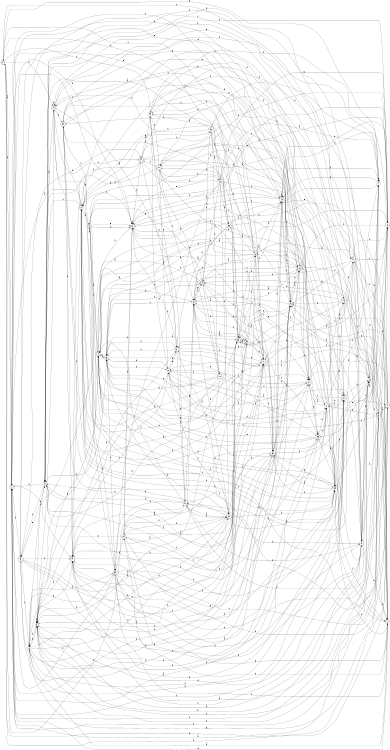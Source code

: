 digraph n41_7 {
__start0 [label="" shape="none"];

rankdir=LR;
size="8,5";

s0 [style="rounded,filled", color="black", fillcolor="white" shape="doublecircle", label="0"];
s1 [style="rounded,filled", color="black", fillcolor="white" shape="doublecircle", label="1"];
s2 [style="rounded,filled", color="black", fillcolor="white" shape="doublecircle", label="2"];
s3 [style="rounded,filled", color="black", fillcolor="white" shape="doublecircle", label="3"];
s4 [style="rounded,filled", color="black", fillcolor="white" shape="doublecircle", label="4"];
s5 [style="filled", color="black", fillcolor="white" shape="circle", label="5"];
s6 [style="filled", color="black", fillcolor="white" shape="circle", label="6"];
s7 [style="rounded,filled", color="black", fillcolor="white" shape="doublecircle", label="7"];
s8 [style="filled", color="black", fillcolor="white" shape="circle", label="8"];
s9 [style="rounded,filled", color="black", fillcolor="white" shape="doublecircle", label="9"];
s10 [style="rounded,filled", color="black", fillcolor="white" shape="doublecircle", label="10"];
s11 [style="rounded,filled", color="black", fillcolor="white" shape="doublecircle", label="11"];
s12 [style="filled", color="black", fillcolor="white" shape="circle", label="12"];
s13 [style="filled", color="black", fillcolor="white" shape="circle", label="13"];
s14 [style="filled", color="black", fillcolor="white" shape="circle", label="14"];
s15 [style="rounded,filled", color="black", fillcolor="white" shape="doublecircle", label="15"];
s16 [style="filled", color="black", fillcolor="white" shape="circle", label="16"];
s17 [style="rounded,filled", color="black", fillcolor="white" shape="doublecircle", label="17"];
s18 [style="rounded,filled", color="black", fillcolor="white" shape="doublecircle", label="18"];
s19 [style="rounded,filled", color="black", fillcolor="white" shape="doublecircle", label="19"];
s20 [style="rounded,filled", color="black", fillcolor="white" shape="doublecircle", label="20"];
s21 [style="rounded,filled", color="black", fillcolor="white" shape="doublecircle", label="21"];
s22 [style="filled", color="black", fillcolor="white" shape="circle", label="22"];
s23 [style="filled", color="black", fillcolor="white" shape="circle", label="23"];
s24 [style="rounded,filled", color="black", fillcolor="white" shape="doublecircle", label="24"];
s25 [style="filled", color="black", fillcolor="white" shape="circle", label="25"];
s26 [style="rounded,filled", color="black", fillcolor="white" shape="doublecircle", label="26"];
s27 [style="rounded,filled", color="black", fillcolor="white" shape="doublecircle", label="27"];
s28 [style="filled", color="black", fillcolor="white" shape="circle", label="28"];
s29 [style="filled", color="black", fillcolor="white" shape="circle", label="29"];
s30 [style="filled", color="black", fillcolor="white" shape="circle", label="30"];
s31 [style="filled", color="black", fillcolor="white" shape="circle", label="31"];
s32 [style="filled", color="black", fillcolor="white" shape="circle", label="32"];
s33 [style="filled", color="black", fillcolor="white" shape="circle", label="33"];
s34 [style="filled", color="black", fillcolor="white" shape="circle", label="34"];
s35 [style="rounded,filled", color="black", fillcolor="white" shape="doublecircle", label="35"];
s36 [style="filled", color="black", fillcolor="white" shape="circle", label="36"];
s37 [style="filled", color="black", fillcolor="white" shape="circle", label="37"];
s38 [style="filled", color="black", fillcolor="white" shape="circle", label="38"];
s39 [style="filled", color="black", fillcolor="white" shape="circle", label="39"];
s40 [style="rounded,filled", color="black", fillcolor="white" shape="doublecircle", label="40"];
s41 [style="filled", color="black", fillcolor="white" shape="circle", label="41"];
s42 [style="filled", color="black", fillcolor="white" shape="circle", label="42"];
s43 [style="rounded,filled", color="black", fillcolor="white" shape="doublecircle", label="43"];
s44 [style="rounded,filled", color="black", fillcolor="white" shape="doublecircle", label="44"];
s45 [style="filled", color="black", fillcolor="white" shape="circle", label="45"];
s46 [style="rounded,filled", color="black", fillcolor="white" shape="doublecircle", label="46"];
s47 [style="filled", color="black", fillcolor="white" shape="circle", label="47"];
s48 [style="filled", color="black", fillcolor="white" shape="circle", label="48"];
s49 [style="filled", color="black", fillcolor="white" shape="circle", label="49"];
s50 [style="rounded,filled", color="black", fillcolor="white" shape="doublecircle", label="50"];
s0 -> s1 [label="a"];
s0 -> s40 [label="b"];
s0 -> s47 [label="c"];
s0 -> s49 [label="d"];
s0 -> s14 [label="e"];
s0 -> s24 [label="f"];
s0 -> s23 [label="g"];
s0 -> s41 [label="h"];
s1 -> s2 [label="a"];
s1 -> s43 [label="b"];
s1 -> s16 [label="c"];
s1 -> s39 [label="d"];
s1 -> s19 [label="e"];
s1 -> s21 [label="f"];
s1 -> s0 [label="g"];
s1 -> s16 [label="h"];
s2 -> s3 [label="a"];
s2 -> s29 [label="b"];
s2 -> s42 [label="c"];
s2 -> s50 [label="d"];
s2 -> s35 [label="e"];
s2 -> s47 [label="f"];
s2 -> s32 [label="g"];
s2 -> s17 [label="h"];
s3 -> s4 [label="a"];
s3 -> s16 [label="b"];
s3 -> s7 [label="c"];
s3 -> s25 [label="d"];
s3 -> s16 [label="e"];
s3 -> s29 [label="f"];
s3 -> s18 [label="g"];
s3 -> s18 [label="h"];
s4 -> s5 [label="a"];
s4 -> s16 [label="b"];
s4 -> s22 [label="c"];
s4 -> s7 [label="d"];
s4 -> s17 [label="e"];
s4 -> s38 [label="f"];
s4 -> s31 [label="g"];
s4 -> s3 [label="h"];
s5 -> s5 [label="a"];
s5 -> s6 [label="b"];
s5 -> s42 [label="c"];
s5 -> s13 [label="d"];
s5 -> s13 [label="e"];
s5 -> s30 [label="f"];
s5 -> s21 [label="g"];
s5 -> s23 [label="h"];
s6 -> s7 [label="a"];
s6 -> s20 [label="b"];
s6 -> s6 [label="c"];
s6 -> s21 [label="d"];
s6 -> s33 [label="e"];
s6 -> s20 [label="f"];
s6 -> s5 [label="g"];
s6 -> s39 [label="h"];
s7 -> s8 [label="a"];
s7 -> s34 [label="b"];
s7 -> s9 [label="c"];
s7 -> s31 [label="d"];
s7 -> s1 [label="e"];
s7 -> s33 [label="f"];
s7 -> s34 [label="g"];
s7 -> s47 [label="h"];
s8 -> s9 [label="a"];
s8 -> s11 [label="b"];
s8 -> s0 [label="c"];
s8 -> s15 [label="d"];
s8 -> s38 [label="e"];
s8 -> s2 [label="f"];
s8 -> s17 [label="g"];
s8 -> s38 [label="h"];
s9 -> s6 [label="a"];
s9 -> s10 [label="b"];
s9 -> s17 [label="c"];
s9 -> s45 [label="d"];
s9 -> s3 [label="e"];
s9 -> s26 [label="f"];
s9 -> s5 [label="g"];
s9 -> s17 [label="h"];
s10 -> s9 [label="a"];
s10 -> s5 [label="b"];
s10 -> s11 [label="c"];
s10 -> s12 [label="d"];
s10 -> s38 [label="e"];
s10 -> s27 [label="f"];
s10 -> s4 [label="g"];
s10 -> s42 [label="h"];
s11 -> s12 [label="a"];
s11 -> s48 [label="b"];
s11 -> s30 [label="c"];
s11 -> s27 [label="d"];
s11 -> s29 [label="e"];
s11 -> s44 [label="f"];
s11 -> s19 [label="g"];
s11 -> s35 [label="h"];
s12 -> s13 [label="a"];
s12 -> s37 [label="b"];
s12 -> s19 [label="c"];
s12 -> s28 [label="d"];
s12 -> s37 [label="e"];
s12 -> s5 [label="f"];
s12 -> s24 [label="g"];
s12 -> s38 [label="h"];
s13 -> s14 [label="a"];
s13 -> s39 [label="b"];
s13 -> s22 [label="c"];
s13 -> s41 [label="d"];
s13 -> s22 [label="e"];
s13 -> s5 [label="f"];
s13 -> s25 [label="g"];
s13 -> s7 [label="h"];
s14 -> s5 [label="a"];
s14 -> s4 [label="b"];
s14 -> s3 [label="c"];
s14 -> s15 [label="d"];
s14 -> s14 [label="e"];
s14 -> s44 [label="f"];
s14 -> s15 [label="g"];
s14 -> s50 [label="h"];
s15 -> s16 [label="a"];
s15 -> s25 [label="b"];
s15 -> s16 [label="c"];
s15 -> s6 [label="d"];
s15 -> s40 [label="e"];
s15 -> s1 [label="f"];
s15 -> s6 [label="g"];
s15 -> s15 [label="h"];
s16 -> s17 [label="a"];
s16 -> s7 [label="b"];
s16 -> s37 [label="c"];
s16 -> s22 [label="d"];
s16 -> s18 [label="e"];
s16 -> s44 [label="f"];
s16 -> s16 [label="g"];
s16 -> s2 [label="h"];
s17 -> s18 [label="a"];
s17 -> s49 [label="b"];
s17 -> s30 [label="c"];
s17 -> s1 [label="d"];
s17 -> s35 [label="e"];
s17 -> s50 [label="f"];
s17 -> s4 [label="g"];
s17 -> s19 [label="h"];
s18 -> s4 [label="a"];
s18 -> s15 [label="b"];
s18 -> s19 [label="c"];
s18 -> s47 [label="d"];
s18 -> s33 [label="e"];
s18 -> s15 [label="f"];
s18 -> s48 [label="g"];
s18 -> s26 [label="h"];
s19 -> s20 [label="a"];
s19 -> s14 [label="b"];
s19 -> s13 [label="c"];
s19 -> s2 [label="d"];
s19 -> s5 [label="e"];
s19 -> s8 [label="f"];
s19 -> s5 [label="g"];
s19 -> s25 [label="h"];
s20 -> s21 [label="a"];
s20 -> s19 [label="b"];
s20 -> s12 [label="c"];
s20 -> s29 [label="d"];
s20 -> s50 [label="e"];
s20 -> s41 [label="f"];
s20 -> s38 [label="g"];
s20 -> s30 [label="h"];
s21 -> s4 [label="a"];
s21 -> s22 [label="b"];
s21 -> s42 [label="c"];
s21 -> s21 [label="d"];
s21 -> s40 [label="e"];
s21 -> s12 [label="f"];
s21 -> s6 [label="g"];
s21 -> s28 [label="h"];
s22 -> s19 [label="a"];
s22 -> s9 [label="b"];
s22 -> s23 [label="c"];
s22 -> s46 [label="d"];
s22 -> s14 [label="e"];
s22 -> s1 [label="f"];
s22 -> s42 [label="g"];
s22 -> s11 [label="h"];
s23 -> s24 [label="a"];
s23 -> s5 [label="b"];
s23 -> s38 [label="c"];
s23 -> s18 [label="d"];
s23 -> s1 [label="e"];
s23 -> s7 [label="f"];
s23 -> s28 [label="g"];
s23 -> s13 [label="h"];
s24 -> s1 [label="a"];
s24 -> s25 [label="b"];
s24 -> s25 [label="c"];
s24 -> s47 [label="d"];
s24 -> s38 [label="e"];
s24 -> s17 [label="f"];
s24 -> s6 [label="g"];
s24 -> s27 [label="h"];
s25 -> s26 [label="a"];
s25 -> s5 [label="b"];
s25 -> s15 [label="c"];
s25 -> s26 [label="d"];
s25 -> s43 [label="e"];
s25 -> s31 [label="f"];
s25 -> s35 [label="g"];
s25 -> s30 [label="h"];
s26 -> s11 [label="a"];
s26 -> s1 [label="b"];
s26 -> s27 [label="c"];
s26 -> s35 [label="d"];
s26 -> s4 [label="e"];
s26 -> s22 [label="f"];
s26 -> s37 [label="g"];
s26 -> s31 [label="h"];
s27 -> s12 [label="a"];
s27 -> s27 [label="b"];
s27 -> s28 [label="c"];
s27 -> s33 [label="d"];
s27 -> s22 [label="e"];
s27 -> s38 [label="f"];
s27 -> s37 [label="g"];
s27 -> s12 [label="h"];
s28 -> s27 [label="a"];
s28 -> s21 [label="b"];
s28 -> s2 [label="c"];
s28 -> s16 [label="d"];
s28 -> s29 [label="e"];
s28 -> s46 [label="f"];
s28 -> s16 [label="g"];
s28 -> s14 [label="h"];
s29 -> s30 [label="a"];
s29 -> s21 [label="b"];
s29 -> s4 [label="c"];
s29 -> s7 [label="d"];
s29 -> s41 [label="e"];
s29 -> s30 [label="f"];
s29 -> s46 [label="g"];
s29 -> s18 [label="h"];
s30 -> s15 [label="a"];
s30 -> s26 [label="b"];
s30 -> s31 [label="c"];
s30 -> s25 [label="d"];
s30 -> s29 [label="e"];
s30 -> s19 [label="f"];
s30 -> s28 [label="g"];
s30 -> s43 [label="h"];
s31 -> s27 [label="a"];
s31 -> s32 [label="b"];
s31 -> s38 [label="c"];
s31 -> s29 [label="d"];
s31 -> s20 [label="e"];
s31 -> s28 [label="f"];
s31 -> s9 [label="g"];
s31 -> s9 [label="h"];
s32 -> s31 [label="a"];
s32 -> s8 [label="b"];
s32 -> s19 [label="c"];
s32 -> s33 [label="d"];
s32 -> s25 [label="e"];
s32 -> s49 [label="f"];
s32 -> s30 [label="g"];
s32 -> s35 [label="h"];
s33 -> s1 [label="a"];
s33 -> s28 [label="b"];
s33 -> s4 [label="c"];
s33 -> s8 [label="d"];
s33 -> s2 [label="e"];
s33 -> s34 [label="f"];
s33 -> s33 [label="g"];
s33 -> s28 [label="h"];
s34 -> s35 [label="a"];
s34 -> s18 [label="b"];
s34 -> s17 [label="c"];
s34 -> s20 [label="d"];
s34 -> s19 [label="e"];
s34 -> s31 [label="f"];
s34 -> s16 [label="g"];
s34 -> s16 [label="h"];
s35 -> s5 [label="a"];
s35 -> s36 [label="b"];
s35 -> s32 [label="c"];
s35 -> s32 [label="d"];
s35 -> s1 [label="e"];
s35 -> s29 [label="f"];
s35 -> s8 [label="g"];
s35 -> s15 [label="h"];
s36 -> s25 [label="a"];
s36 -> s16 [label="b"];
s36 -> s31 [label="c"];
s36 -> s35 [label="d"];
s36 -> s23 [label="e"];
s36 -> s21 [label="f"];
s36 -> s37 [label="g"];
s36 -> s2 [label="h"];
s37 -> s20 [label="a"];
s37 -> s17 [label="b"];
s37 -> s38 [label="c"];
s37 -> s41 [label="d"];
s37 -> s49 [label="e"];
s37 -> s7 [label="f"];
s37 -> s5 [label="g"];
s37 -> s38 [label="h"];
s38 -> s35 [label="a"];
s38 -> s39 [label="b"];
s38 -> s26 [label="c"];
s38 -> s12 [label="d"];
s38 -> s33 [label="e"];
s38 -> s9 [label="f"];
s38 -> s4 [label="g"];
s38 -> s42 [label="h"];
s39 -> s29 [label="a"];
s39 -> s29 [label="b"];
s39 -> s7 [label="c"];
s39 -> s5 [label="d"];
s39 -> s27 [label="e"];
s39 -> s25 [label="f"];
s39 -> s40 [label="g"];
s39 -> s34 [label="h"];
s40 -> s41 [label="a"];
s40 -> s5 [label="b"];
s40 -> s18 [label="c"];
s40 -> s44 [label="d"];
s40 -> s13 [label="e"];
s40 -> s24 [label="f"];
s40 -> s50 [label="g"];
s40 -> s40 [label="h"];
s41 -> s34 [label="a"];
s41 -> s4 [label="b"];
s41 -> s20 [label="c"];
s41 -> s39 [label="d"];
s41 -> s31 [label="e"];
s41 -> s22 [label="f"];
s41 -> s13 [label="g"];
s41 -> s42 [label="h"];
s42 -> s40 [label="a"];
s42 -> s32 [label="b"];
s42 -> s27 [label="c"];
s42 -> s1 [label="d"];
s42 -> s43 [label="e"];
s42 -> s17 [label="f"];
s42 -> s26 [label="g"];
s42 -> s43 [label="h"];
s43 -> s35 [label="a"];
s43 -> s44 [label="b"];
s43 -> s28 [label="c"];
s43 -> s30 [label="d"];
s43 -> s32 [label="e"];
s43 -> s13 [label="f"];
s43 -> s19 [label="g"];
s43 -> s6 [label="h"];
s44 -> s21 [label="a"];
s44 -> s37 [label="b"];
s44 -> s45 [label="c"];
s44 -> s25 [label="d"];
s44 -> s15 [label="e"];
s44 -> s42 [label="f"];
s44 -> s2 [label="g"];
s44 -> s49 [label="h"];
s45 -> s42 [label="a"];
s45 -> s40 [label="b"];
s45 -> s46 [label="c"];
s45 -> s10 [label="d"];
s45 -> s2 [label="e"];
s45 -> s23 [label="f"];
s45 -> s48 [label="g"];
s45 -> s8 [label="h"];
s46 -> s31 [label="a"];
s46 -> s37 [label="b"];
s46 -> s11 [label="c"];
s46 -> s47 [label="d"];
s46 -> s25 [label="e"];
s46 -> s19 [label="f"];
s46 -> s23 [label="g"];
s46 -> s2 [label="h"];
s47 -> s25 [label="a"];
s47 -> s18 [label="b"];
s47 -> s41 [label="c"];
s47 -> s13 [label="d"];
s47 -> s31 [label="e"];
s47 -> s42 [label="f"];
s47 -> s12 [label="g"];
s47 -> s42 [label="h"];
s48 -> s14 [label="a"];
s48 -> s39 [label="b"];
s48 -> s15 [label="c"];
s48 -> s0 [label="d"];
s48 -> s16 [label="e"];
s48 -> s20 [label="f"];
s48 -> s36 [label="g"];
s48 -> s9 [label="h"];
s49 -> s36 [label="a"];
s49 -> s14 [label="b"];
s49 -> s27 [label="c"];
s49 -> s46 [label="d"];
s49 -> s11 [label="e"];
s49 -> s31 [label="f"];
s49 -> s12 [label="g"];
s49 -> s26 [label="h"];
s50 -> s36 [label="a"];
s50 -> s19 [label="b"];
s50 -> s27 [label="c"];
s50 -> s29 [label="d"];
s50 -> s21 [label="e"];
s50 -> s26 [label="f"];
s50 -> s39 [label="g"];
s50 -> s22 [label="h"];

}